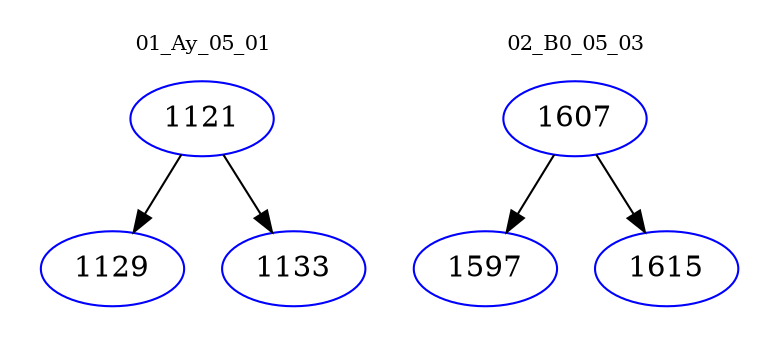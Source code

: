 digraph{
subgraph cluster_0 {
color = white
label = "01_Ay_05_01";
fontsize=10;
T0_1121 [label="1121", color="blue"]
T0_1121 -> T0_1129 [color="black"]
T0_1129 [label="1129", color="blue"]
T0_1121 -> T0_1133 [color="black"]
T0_1133 [label="1133", color="blue"]
}
subgraph cluster_1 {
color = white
label = "02_B0_05_03";
fontsize=10;
T1_1607 [label="1607", color="blue"]
T1_1607 -> T1_1597 [color="black"]
T1_1597 [label="1597", color="blue"]
T1_1607 -> T1_1615 [color="black"]
T1_1615 [label="1615", color="blue"]
}
}
